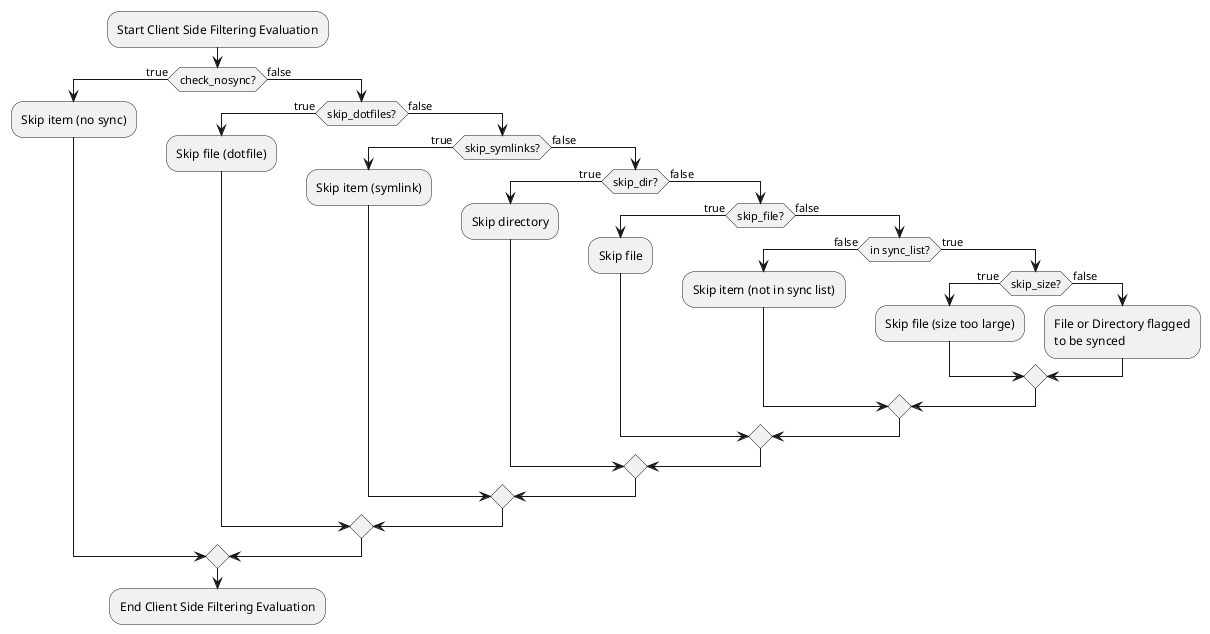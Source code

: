 @startuml
|Decision Tree|
:Start Client Side Filtering Evaluation;
if (check_nosync?) then (true)
  :Skip item (no sync);
else (false)
  if (skip_dotfiles?) then (true)
    :Skip file (dotfile);
  else (false)
    if (skip_symlinks?) then (true)
      :Skip item (symlink);
    else (false)
      if (skip_dir?) then (true)
        :Skip directory;
      else (false)
        if (skip_file?) then (true)
          :Skip file;
        else (false)
          if (in sync_list?) then (false)
            :Skip item (not in sync list);
          else (true)
            if (skip_size?) then (true)
              :Skip file (size too large);
            else (false)
              :File or Directory flagged\nto be synced;
            endif
          endif
        endif
      endif
    endif
  endif
endif
:End Client Side Filtering Evaluation;
@enduml
